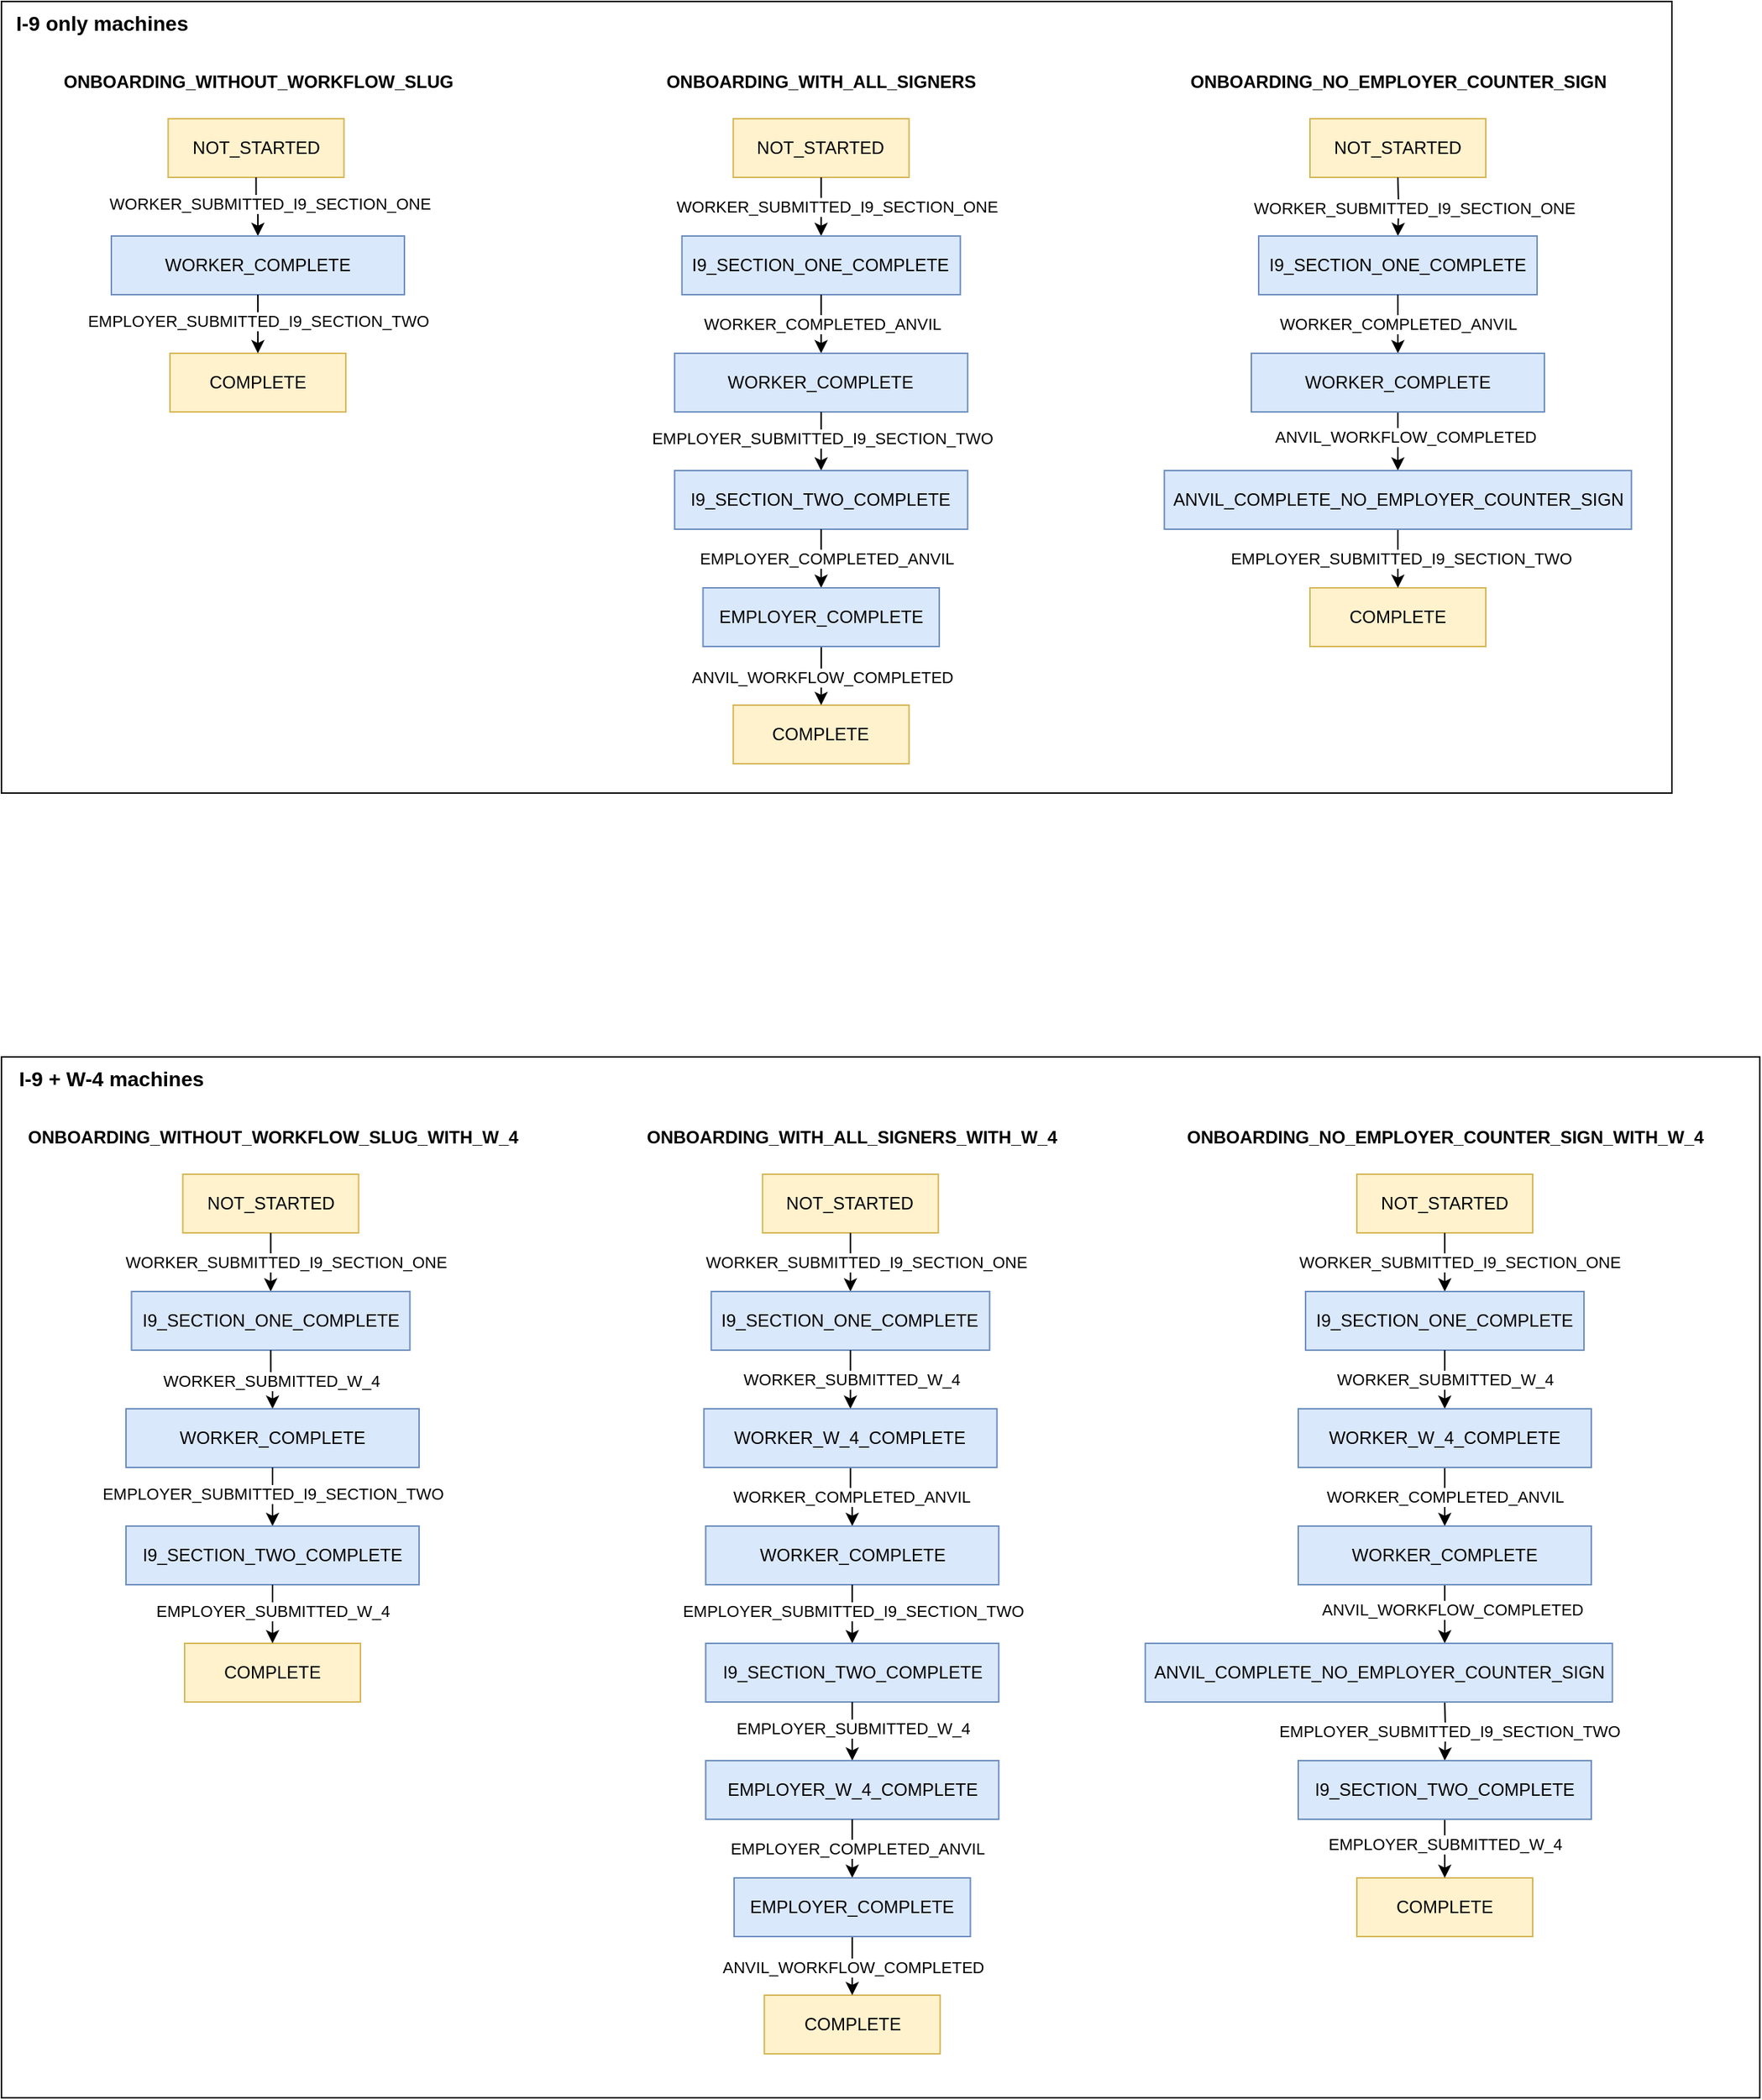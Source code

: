 <mxfile version="24.6.3" type="github">
  <diagram name="Page-1" id="iukkpxbPmAniCHK0yDrJ">
    <mxGraphModel dx="1499" dy="839" grid="1" gridSize="10" guides="1" tooltips="1" connect="1" arrows="1" fold="1" page="1" pageScale="1" pageWidth="850" pageHeight="1100" math="0" shadow="0">
      <root>
        <mxCell id="0" />
        <mxCell id="1" parent="0" />
        <mxCell id="TotN1_Kpjb51vsJ2ve7N-206" value="" style="whiteSpace=wrap;html=1;movable=0;resizable=0;rotatable=0;deletable=0;editable=0;locked=1;connectable=0;" vertex="1" parent="1">
          <mxGeometry y="720" width="1200" height="710" as="geometry" />
        </mxCell>
        <mxCell id="TotN1_Kpjb51vsJ2ve7N-205" value="" style="whiteSpace=wrap;html=1;movable=1;resizable=1;rotatable=1;deletable=1;editable=1;locked=0;connectable=1;" vertex="1" parent="1">
          <mxGeometry width="1140" height="540" as="geometry" />
        </mxCell>
        <mxCell id="TotN1_Kpjb51vsJ2ve7N-62" value="I-9 + W-4 machines" style="text;html=1;align=left;verticalAlign=middle;resizable=0;points=[];autosize=1;strokeColor=none;fillColor=none;fontStyle=1;fontSize=14;" vertex="1" parent="1">
          <mxGeometry x="10" y="720" width="140" height="30" as="geometry" />
        </mxCell>
        <mxCell id="TotN1_Kpjb51vsJ2ve7N-63" value="NOT_STARTED" style="whiteSpace=wrap;html=1;fillColor=#fff2cc;strokeColor=#d6b656;" vertex="1" parent="1">
          <mxGeometry x="123.75" y="800" width="120" height="40" as="geometry" />
        </mxCell>
        <mxCell id="TotN1_Kpjb51vsJ2ve7N-64" value="COMPLETE" style="whiteSpace=wrap;html=1;fillColor=#fff2cc;strokeColor=#d6b656;" vertex="1" parent="1">
          <mxGeometry x="125" y="1120" width="120" height="40" as="geometry" />
        </mxCell>
        <mxCell id="TotN1_Kpjb51vsJ2ve7N-65" style="edgeStyle=orthogonalEdgeStyle;rounded=0;orthogonalLoop=1;jettySize=auto;html=1;entryX=0.5;entryY=0;entryDx=0;entryDy=0;exitX=0.5;exitY=1;exitDx=0;exitDy=0;" edge="1" parent="1" source="TotN1_Kpjb51vsJ2ve7N-63" target="TotN1_Kpjb51vsJ2ve7N-67">
          <mxGeometry relative="1" as="geometry">
            <mxPoint x="183.75" y="900" as="sourcePoint" />
          </mxGeometry>
        </mxCell>
        <mxCell id="TotN1_Kpjb51vsJ2ve7N-66" value="WORKER_SUBMITTED_I9_SECTION_ONE" style="edgeLabel;html=1;align=center;verticalAlign=middle;resizable=0;points=[];" vertex="1" connectable="0" parent="TotN1_Kpjb51vsJ2ve7N-65">
          <mxGeometry y="2" relative="1" as="geometry">
            <mxPoint x="8" as="offset" />
          </mxGeometry>
        </mxCell>
        <mxCell id="TotN1_Kpjb51vsJ2ve7N-67" value="I9_SECTION_ONE_COMPLETE" style="whiteSpace=wrap;html=1;fillColor=#dae8fc;strokeColor=#6c8ebf;" vertex="1" parent="1">
          <mxGeometry x="88.75" y="880" width="190" height="40" as="geometry" />
        </mxCell>
        <mxCell id="TotN1_Kpjb51vsJ2ve7N-68" value="&lt;div&gt;ONBOARDING_WITHOUT_WORKFLOW_SLUG_WITH_W_4&lt;/div&gt;" style="text;html=1;align=center;verticalAlign=middle;resizable=0;points=[];autosize=1;strokeColor=none;fillColor=none;fontStyle=1;fontSize=12;" vertex="1" parent="1">
          <mxGeometry x="10" y="760" width="350" height="30" as="geometry" />
        </mxCell>
        <mxCell id="TotN1_Kpjb51vsJ2ve7N-69" style="edgeStyle=orthogonalEdgeStyle;rounded=0;orthogonalLoop=1;jettySize=auto;html=1;exitX=0.5;exitY=1;exitDx=0;exitDy=0;entryX=0.5;entryY=0;entryDx=0;entryDy=0;" edge="1" parent="1" source="TotN1_Kpjb51vsJ2ve7N-67" target="TotN1_Kpjb51vsJ2ve7N-74">
          <mxGeometry relative="1" as="geometry">
            <mxPoint x="183.75" y="1020" as="sourcePoint" />
            <mxPoint x="183.75" y="960" as="targetPoint" />
          </mxGeometry>
        </mxCell>
        <mxCell id="TotN1_Kpjb51vsJ2ve7N-70" value="WORKER_SUBMITTED_W_4" style="edgeLabel;html=1;align=center;verticalAlign=middle;resizable=0;points=[];" vertex="1" connectable="0" parent="TotN1_Kpjb51vsJ2ve7N-69">
          <mxGeometry x="-0.2" y="-2" relative="1" as="geometry">
            <mxPoint x="2" y="4" as="offset" />
          </mxGeometry>
        </mxCell>
        <mxCell id="TotN1_Kpjb51vsJ2ve7N-74" value="WORKER_COMPLETE" style="whiteSpace=wrap;html=1;fillColor=#dae8fc;strokeColor=#6c8ebf;" vertex="1" parent="1">
          <mxGeometry x="85" y="960" width="200" height="40" as="geometry" />
        </mxCell>
        <mxCell id="TotN1_Kpjb51vsJ2ve7N-75" style="edgeStyle=orthogonalEdgeStyle;rounded=0;orthogonalLoop=1;jettySize=auto;html=1;exitX=0.5;exitY=1;exitDx=0;exitDy=0;" edge="1" parent="1" source="TotN1_Kpjb51vsJ2ve7N-74" target="TotN1_Kpjb51vsJ2ve7N-77">
          <mxGeometry relative="1" as="geometry">
            <mxPoint x="183.75" y="1260" as="sourcePoint" />
          </mxGeometry>
        </mxCell>
        <mxCell id="TotN1_Kpjb51vsJ2ve7N-76" value="EMPLOYER_SUBMITTED_I9_SECTION_TWO" style="edgeLabel;html=1;align=center;verticalAlign=middle;resizable=0;points=[];" vertex="1" connectable="0" parent="TotN1_Kpjb51vsJ2ve7N-75">
          <mxGeometry x="-0.1" relative="1" as="geometry">
            <mxPoint as="offset" />
          </mxGeometry>
        </mxCell>
        <mxCell id="TotN1_Kpjb51vsJ2ve7N-77" value="I9_SECTION_TWO_COMPLETE" style="whiteSpace=wrap;html=1;fillColor=#dae8fc;strokeColor=#6c8ebf;" vertex="1" parent="1">
          <mxGeometry x="85" y="1040" width="200" height="40" as="geometry" />
        </mxCell>
        <mxCell id="TotN1_Kpjb51vsJ2ve7N-78" style="edgeStyle=orthogonalEdgeStyle;rounded=0;orthogonalLoop=1;jettySize=auto;html=1;exitX=0.5;exitY=1;exitDx=0;exitDy=0;entryX=0.5;entryY=0;entryDx=0;entryDy=0;" edge="1" parent="1" source="TotN1_Kpjb51vsJ2ve7N-77" target="TotN1_Kpjb51vsJ2ve7N-64">
          <mxGeometry relative="1" as="geometry">
            <mxPoint x="183.85" y="1380" as="sourcePoint" />
            <mxPoint x="185.0" y="1200" as="targetPoint" />
          </mxGeometry>
        </mxCell>
        <mxCell id="TotN1_Kpjb51vsJ2ve7N-79" value="EMPLOYER_SUBMITTED_W_4" style="edgeLabel;html=1;align=center;verticalAlign=middle;resizable=0;points=[];" vertex="1" connectable="0" parent="TotN1_Kpjb51vsJ2ve7N-78">
          <mxGeometry x="-0.1" relative="1" as="geometry">
            <mxPoint as="offset" />
          </mxGeometry>
        </mxCell>
        <mxCell id="TotN1_Kpjb51vsJ2ve7N-89" value="NOT_STARTED" style="whiteSpace=wrap;html=1;fillColor=#fff2cc;strokeColor=#d6b656;" vertex="1" parent="1">
          <mxGeometry x="519.38" y="800" width="120" height="40" as="geometry" />
        </mxCell>
        <mxCell id="TotN1_Kpjb51vsJ2ve7N-90" value="COMPLETE" style="whiteSpace=wrap;html=1;fillColor=#fff2cc;strokeColor=#d6b656;" vertex="1" parent="1">
          <mxGeometry x="520.63" y="1360" width="120" height="40" as="geometry" />
        </mxCell>
        <mxCell id="TotN1_Kpjb51vsJ2ve7N-91" style="edgeStyle=orthogonalEdgeStyle;rounded=0;orthogonalLoop=1;jettySize=auto;html=1;entryX=0.5;entryY=0;entryDx=0;entryDy=0;exitX=0.5;exitY=1;exitDx=0;exitDy=0;" edge="1" source="TotN1_Kpjb51vsJ2ve7N-89" target="TotN1_Kpjb51vsJ2ve7N-93" parent="1">
          <mxGeometry relative="1" as="geometry">
            <mxPoint x="579.38" y="900" as="sourcePoint" />
          </mxGeometry>
        </mxCell>
        <mxCell id="TotN1_Kpjb51vsJ2ve7N-92" value="WORKER_SUBMITTED_I9_SECTION_ONE" style="edgeLabel;html=1;align=center;verticalAlign=middle;resizable=0;points=[];" vertex="1" connectable="0" parent="TotN1_Kpjb51vsJ2ve7N-91">
          <mxGeometry y="2" relative="1" as="geometry">
            <mxPoint x="8" as="offset" />
          </mxGeometry>
        </mxCell>
        <mxCell id="TotN1_Kpjb51vsJ2ve7N-93" value="I9_SECTION_ONE_COMPLETE" style="whiteSpace=wrap;html=1;fillColor=#dae8fc;strokeColor=#6c8ebf;" vertex="1" parent="1">
          <mxGeometry x="484.38" y="880" width="190" height="40" as="geometry" />
        </mxCell>
        <mxCell id="TotN1_Kpjb51vsJ2ve7N-94" value="ONBOARDING_WITH_ALL_SIGNERS_WITH_W_4" style="text;html=1;align=center;verticalAlign=middle;resizable=0;points=[];autosize=1;strokeColor=none;fillColor=none;fontStyle=1;fontSize=12;" vertex="1" parent="1">
          <mxGeometry x="430" y="760" width="300" height="30" as="geometry" />
        </mxCell>
        <mxCell id="TotN1_Kpjb51vsJ2ve7N-95" style="edgeStyle=orthogonalEdgeStyle;rounded=0;orthogonalLoop=1;jettySize=auto;html=1;exitX=0.5;exitY=1;exitDx=0;exitDy=0;" edge="1" source="TotN1_Kpjb51vsJ2ve7N-93" target="TotN1_Kpjb51vsJ2ve7N-99" parent="1">
          <mxGeometry relative="1" as="geometry">
            <mxPoint x="579.38" y="1020" as="sourcePoint" />
          </mxGeometry>
        </mxCell>
        <mxCell id="TotN1_Kpjb51vsJ2ve7N-96" value="WORKER_SUBMITTED_W_4" style="edgeLabel;html=1;align=center;verticalAlign=middle;resizable=0;points=[];" vertex="1" connectable="0" parent="TotN1_Kpjb51vsJ2ve7N-95">
          <mxGeometry x="-0.2" y="-2" relative="1" as="geometry">
            <mxPoint x="2" y="4" as="offset" />
          </mxGeometry>
        </mxCell>
        <mxCell id="TotN1_Kpjb51vsJ2ve7N-97" style="edgeStyle=orthogonalEdgeStyle;rounded=0;orthogonalLoop=1;jettySize=auto;html=1;entryX=0.5;entryY=0;entryDx=0;entryDy=0;" edge="1" source="TotN1_Kpjb51vsJ2ve7N-99" target="TotN1_Kpjb51vsJ2ve7N-100" parent="1">
          <mxGeometry relative="1" as="geometry">
            <mxPoint x="579.38" y="1100" as="targetPoint" />
          </mxGeometry>
        </mxCell>
        <mxCell id="TotN1_Kpjb51vsJ2ve7N-98" value="WORKER_COMPLETED_ANVIL" style="edgeLabel;html=1;align=center;verticalAlign=middle;resizable=0;points=[];" vertex="1" connectable="0" parent="TotN1_Kpjb51vsJ2ve7N-97">
          <mxGeometry x="-0.013" relative="1" as="geometry">
            <mxPoint as="offset" />
          </mxGeometry>
        </mxCell>
        <mxCell id="TotN1_Kpjb51vsJ2ve7N-99" value="WORKER_W_4_COMPLETE" style="whiteSpace=wrap;html=1;fillColor=#dae8fc;strokeColor=#6c8ebf;" vertex="1" parent="1">
          <mxGeometry x="479.38" y="960" width="200" height="40" as="geometry" />
        </mxCell>
        <mxCell id="TotN1_Kpjb51vsJ2ve7N-100" value="WORKER_COMPLETE" style="whiteSpace=wrap;html=1;fillColor=#dae8fc;strokeColor=#6c8ebf;" vertex="1" parent="1">
          <mxGeometry x="480.63" y="1040" width="200" height="40" as="geometry" />
        </mxCell>
        <mxCell id="TotN1_Kpjb51vsJ2ve7N-101" style="edgeStyle=orthogonalEdgeStyle;rounded=0;orthogonalLoop=1;jettySize=auto;html=1;exitX=0.5;exitY=1;exitDx=0;exitDy=0;" edge="1" source="TotN1_Kpjb51vsJ2ve7N-100" target="TotN1_Kpjb51vsJ2ve7N-103" parent="1">
          <mxGeometry relative="1" as="geometry">
            <mxPoint x="579.38" y="1260" as="sourcePoint" />
          </mxGeometry>
        </mxCell>
        <mxCell id="TotN1_Kpjb51vsJ2ve7N-102" value="EMPLOYER_SUBMITTED_I9_SECTION_TWO" style="edgeLabel;html=1;align=center;verticalAlign=middle;resizable=0;points=[];" vertex="1" connectable="0" parent="TotN1_Kpjb51vsJ2ve7N-101">
          <mxGeometry x="-0.1" relative="1" as="geometry">
            <mxPoint as="offset" />
          </mxGeometry>
        </mxCell>
        <mxCell id="TotN1_Kpjb51vsJ2ve7N-103" value="I9_SECTION_TWO_COMPLETE" style="whiteSpace=wrap;html=1;fillColor=#dae8fc;strokeColor=#6c8ebf;" vertex="1" parent="1">
          <mxGeometry x="480.63" y="1120" width="200" height="40" as="geometry" />
        </mxCell>
        <mxCell id="TotN1_Kpjb51vsJ2ve7N-104" style="edgeStyle=orthogonalEdgeStyle;rounded=0;orthogonalLoop=1;jettySize=auto;html=1;exitX=0.5;exitY=1;exitDx=0;exitDy=0;" edge="1" source="TotN1_Kpjb51vsJ2ve7N-103" target="TotN1_Kpjb51vsJ2ve7N-106" parent="1">
          <mxGeometry relative="1" as="geometry">
            <mxPoint x="579.48" y="1380" as="sourcePoint" />
          </mxGeometry>
        </mxCell>
        <mxCell id="TotN1_Kpjb51vsJ2ve7N-105" value="EMPLOYER_SUBMITTED_W_4" style="edgeLabel;html=1;align=center;verticalAlign=middle;resizable=0;points=[];" vertex="1" connectable="0" parent="TotN1_Kpjb51vsJ2ve7N-104">
          <mxGeometry x="-0.1" relative="1" as="geometry">
            <mxPoint as="offset" />
          </mxGeometry>
        </mxCell>
        <mxCell id="TotN1_Kpjb51vsJ2ve7N-106" value="EMPLOYER_W_4_COMPLETE" style="whiteSpace=wrap;html=1;fillColor=#dae8fc;strokeColor=#6c8ebf;" vertex="1" parent="1">
          <mxGeometry x="480.63" y="1200" width="200" height="40" as="geometry" />
        </mxCell>
        <mxCell id="TotN1_Kpjb51vsJ2ve7N-107" style="edgeStyle=orthogonalEdgeStyle;rounded=0;orthogonalLoop=1;jettySize=auto;html=1;entryX=0.5;entryY=0;entryDx=0;entryDy=0;exitX=0.5;exitY=1;exitDx=0;exitDy=0;" edge="1" source="TotN1_Kpjb51vsJ2ve7N-106" target="TotN1_Kpjb51vsJ2ve7N-111" parent="1">
          <mxGeometry relative="1" as="geometry">
            <mxPoint x="579.48" y="1500" as="sourcePoint" />
          </mxGeometry>
        </mxCell>
        <mxCell id="TotN1_Kpjb51vsJ2ve7N-108" value="EMPLOYER_COMPLETED_ANVIL" style="edgeLabel;html=1;align=center;verticalAlign=middle;resizable=0;points=[];" vertex="1" connectable="0" parent="TotN1_Kpjb51vsJ2ve7N-107">
          <mxGeometry x="-0.012" y="3" relative="1" as="geometry">
            <mxPoint as="offset" />
          </mxGeometry>
        </mxCell>
        <mxCell id="TotN1_Kpjb51vsJ2ve7N-109" style="edgeStyle=orthogonalEdgeStyle;rounded=0;orthogonalLoop=1;jettySize=auto;html=1;" edge="1" source="TotN1_Kpjb51vsJ2ve7N-111" target="TotN1_Kpjb51vsJ2ve7N-90" parent="1">
          <mxGeometry relative="1" as="geometry">
            <mxPoint x="579.39" y="1370" as="targetPoint" />
          </mxGeometry>
        </mxCell>
        <mxCell id="TotN1_Kpjb51vsJ2ve7N-110" value="ANVIL_WORKFLOW_COMPLETED" style="edgeLabel;html=1;align=center;verticalAlign=middle;resizable=0;points=[];" vertex="1" connectable="0" parent="TotN1_Kpjb51vsJ2ve7N-109">
          <mxGeometry x="-0.15" relative="1" as="geometry">
            <mxPoint y="4" as="offset" />
          </mxGeometry>
        </mxCell>
        <mxCell id="TotN1_Kpjb51vsJ2ve7N-111" value="EMPLOYER_COMPLETE" style="whiteSpace=wrap;html=1;fillColor=#dae8fc;strokeColor=#6c8ebf;" vertex="1" parent="1">
          <mxGeometry x="500" y="1280" width="161.25" height="40" as="geometry" />
        </mxCell>
        <mxCell id="TotN1_Kpjb51vsJ2ve7N-113" value="NOT_STARTED" style="whiteSpace=wrap;html=1;fillColor=#fff2cc;strokeColor=#d6b656;" vertex="1" parent="1">
          <mxGeometry x="925" y="800" width="120" height="40" as="geometry" />
        </mxCell>
        <mxCell id="TotN1_Kpjb51vsJ2ve7N-114" value="COMPLETE" style="whiteSpace=wrap;html=1;fillColor=#fff2cc;strokeColor=#d6b656;" vertex="1" parent="1">
          <mxGeometry x="925" y="1280" width="120" height="40" as="geometry" />
        </mxCell>
        <mxCell id="TotN1_Kpjb51vsJ2ve7N-115" style="edgeStyle=orthogonalEdgeStyle;rounded=0;orthogonalLoop=1;jettySize=auto;html=1;entryX=0.5;entryY=0;entryDx=0;entryDy=0;exitX=0.5;exitY=1;exitDx=0;exitDy=0;" edge="1" parent="1" source="TotN1_Kpjb51vsJ2ve7N-113" target="TotN1_Kpjb51vsJ2ve7N-117">
          <mxGeometry relative="1" as="geometry">
            <mxPoint x="985" y="900" as="sourcePoint" />
          </mxGeometry>
        </mxCell>
        <mxCell id="TotN1_Kpjb51vsJ2ve7N-116" value="WORKER_SUBMITTED_I9_SECTION_ONE" style="edgeLabel;html=1;align=center;verticalAlign=middle;resizable=0;points=[];" vertex="1" connectable="0" parent="TotN1_Kpjb51vsJ2ve7N-115">
          <mxGeometry y="2" relative="1" as="geometry">
            <mxPoint x="8" as="offset" />
          </mxGeometry>
        </mxCell>
        <mxCell id="TotN1_Kpjb51vsJ2ve7N-117" value="I9_SECTION_ONE_COMPLETE" style="whiteSpace=wrap;html=1;fillColor=#dae8fc;strokeColor=#6c8ebf;" vertex="1" parent="1">
          <mxGeometry x="890" y="880" width="190" height="40" as="geometry" />
        </mxCell>
        <mxCell id="TotN1_Kpjb51vsJ2ve7N-118" value="ONBOARDING_NO_EMPLOYER_COUNTER_SIGN_WITH_W_4" style="text;html=1;align=center;verticalAlign=middle;resizable=0;points=[];autosize=1;strokeColor=none;fillColor=none;fontStyle=1;fontSize=12;" vertex="1" parent="1">
          <mxGeometry x="800" y="760" width="370" height="30" as="geometry" />
        </mxCell>
        <mxCell id="TotN1_Kpjb51vsJ2ve7N-119" style="edgeStyle=orthogonalEdgeStyle;rounded=0;orthogonalLoop=1;jettySize=auto;html=1;exitX=0.5;exitY=1;exitDx=0;exitDy=0;" edge="1" parent="1" source="TotN1_Kpjb51vsJ2ve7N-117" target="TotN1_Kpjb51vsJ2ve7N-123">
          <mxGeometry relative="1" as="geometry">
            <mxPoint x="985" y="1020" as="sourcePoint" />
          </mxGeometry>
        </mxCell>
        <mxCell id="TotN1_Kpjb51vsJ2ve7N-120" value="WORKER_SUBMITTED_W_4" style="edgeLabel;html=1;align=center;verticalAlign=middle;resizable=0;points=[];" vertex="1" connectable="0" parent="TotN1_Kpjb51vsJ2ve7N-119">
          <mxGeometry x="-0.2" y="-2" relative="1" as="geometry">
            <mxPoint x="2" y="4" as="offset" />
          </mxGeometry>
        </mxCell>
        <mxCell id="TotN1_Kpjb51vsJ2ve7N-121" style="edgeStyle=orthogonalEdgeStyle;rounded=0;orthogonalLoop=1;jettySize=auto;html=1;entryX=0.5;entryY=0;entryDx=0;entryDy=0;" edge="1" parent="1" source="TotN1_Kpjb51vsJ2ve7N-123" target="TotN1_Kpjb51vsJ2ve7N-136">
          <mxGeometry relative="1" as="geometry">
            <mxPoint x="986.25" y="1040" as="targetPoint" />
          </mxGeometry>
        </mxCell>
        <mxCell id="TotN1_Kpjb51vsJ2ve7N-122" value="WORKER_COMPLETED_ANVIL" style="edgeLabel;html=1;align=center;verticalAlign=middle;resizable=0;points=[];" vertex="1" connectable="0" parent="TotN1_Kpjb51vsJ2ve7N-121">
          <mxGeometry x="-0.013" relative="1" as="geometry">
            <mxPoint as="offset" />
          </mxGeometry>
        </mxCell>
        <mxCell id="TotN1_Kpjb51vsJ2ve7N-123" value="WORKER_W_4_COMPLETE" style="whiteSpace=wrap;html=1;fillColor=#dae8fc;strokeColor=#6c8ebf;" vertex="1" parent="1">
          <mxGeometry x="885" y="960" width="200" height="40" as="geometry" />
        </mxCell>
        <mxCell id="TotN1_Kpjb51vsJ2ve7N-139" style="edgeStyle=orthogonalEdgeStyle;rounded=0;orthogonalLoop=1;jettySize=auto;html=1;entryX=0.5;entryY=0;entryDx=0;entryDy=0;" edge="1" parent="1" source="TotN1_Kpjb51vsJ2ve7N-136">
          <mxGeometry relative="1" as="geometry">
            <mxPoint x="984.995" y="1120" as="targetPoint" />
          </mxGeometry>
        </mxCell>
        <mxCell id="TotN1_Kpjb51vsJ2ve7N-140" value="ANVIL_WORKFLOW_COMPLETED" style="edgeLabel;html=1;align=center;verticalAlign=middle;resizable=0;points=[];" vertex="1" connectable="0" parent="TotN1_Kpjb51vsJ2ve7N-139">
          <mxGeometry x="-0.185" y="5" relative="1" as="geometry">
            <mxPoint as="offset" />
          </mxGeometry>
        </mxCell>
        <mxCell id="TotN1_Kpjb51vsJ2ve7N-136" value="WORKER_COMPLETE" style="whiteSpace=wrap;html=1;fillColor=#dae8fc;strokeColor=#6c8ebf;" vertex="1" parent="1">
          <mxGeometry x="885" y="1040" width="200" height="40" as="geometry" />
        </mxCell>
        <mxCell id="TotN1_Kpjb51vsJ2ve7N-142" style="edgeStyle=orthogonalEdgeStyle;rounded=0;orthogonalLoop=1;jettySize=auto;html=1;entryX=0.5;entryY=0;entryDx=0;entryDy=0;" edge="1" parent="1" target="TotN1_Kpjb51vsJ2ve7N-141">
          <mxGeometry relative="1" as="geometry">
            <mxPoint x="984.99" y="1160" as="sourcePoint" />
          </mxGeometry>
        </mxCell>
        <mxCell id="TotN1_Kpjb51vsJ2ve7N-143" value="EMPLOYER_SUBMITTED_I9_SECTION_TWO" style="edgeLabel;html=1;align=center;verticalAlign=middle;resizable=0;points=[];" vertex="1" connectable="0" parent="TotN1_Kpjb51vsJ2ve7N-142">
          <mxGeometry x="-0.009" y="2" relative="1" as="geometry">
            <mxPoint as="offset" />
          </mxGeometry>
        </mxCell>
        <mxCell id="TotN1_Kpjb51vsJ2ve7N-138" value="ANVIL_COMPLETE_NO_EMPLOYER_COUNTER_SIGN" style="whiteSpace=wrap;html=1;fillColor=#dae8fc;strokeColor=#6c8ebf;" vertex="1" parent="1">
          <mxGeometry x="780.62" y="1120" width="318.75" height="40" as="geometry" />
        </mxCell>
        <mxCell id="TotN1_Kpjb51vsJ2ve7N-145" style="edgeStyle=orthogonalEdgeStyle;rounded=0;orthogonalLoop=1;jettySize=auto;html=1;entryX=0.5;entryY=0;entryDx=0;entryDy=0;" edge="1" parent="1" source="TotN1_Kpjb51vsJ2ve7N-141" target="TotN1_Kpjb51vsJ2ve7N-114">
          <mxGeometry relative="1" as="geometry" />
        </mxCell>
        <mxCell id="TotN1_Kpjb51vsJ2ve7N-146" value="EMPLOYER_SUBMITTED_W_4" style="edgeLabel;html=1;align=center;verticalAlign=middle;resizable=0;points=[];" vertex="1" connectable="0" parent="TotN1_Kpjb51vsJ2ve7N-145">
          <mxGeometry x="-0.185" relative="1" as="geometry">
            <mxPoint as="offset" />
          </mxGeometry>
        </mxCell>
        <mxCell id="TotN1_Kpjb51vsJ2ve7N-141" value="I9_SECTION_TWO_COMPLETE" style="whiteSpace=wrap;html=1;fillColor=#dae8fc;strokeColor=#6c8ebf;" vertex="1" parent="1">
          <mxGeometry x="884.99" y="1200" width="200" height="40" as="geometry" />
        </mxCell>
        <mxCell id="TotN1_Kpjb51vsJ2ve7N-147" value="NOT_STARTED" style="whiteSpace=wrap;html=1;fillColor=#fff2cc;strokeColor=#d6b656;" vertex="1" parent="1">
          <mxGeometry x="113.75" y="80" width="120" height="40" as="geometry" />
        </mxCell>
        <mxCell id="TotN1_Kpjb51vsJ2ve7N-148" value="COMPLETE" style="whiteSpace=wrap;html=1;fillColor=#fff2cc;strokeColor=#d6b656;" vertex="1" parent="1">
          <mxGeometry x="115" y="240" width="120" height="40" as="geometry" />
        </mxCell>
        <mxCell id="TotN1_Kpjb51vsJ2ve7N-149" style="edgeStyle=orthogonalEdgeStyle;rounded=0;orthogonalLoop=1;jettySize=auto;html=1;entryX=0.5;entryY=0;entryDx=0;entryDy=0;exitX=0.5;exitY=1;exitDx=0;exitDy=0;" edge="1" parent="1" source="TotN1_Kpjb51vsJ2ve7N-147" target="TotN1_Kpjb51vsJ2ve7N-155">
          <mxGeometry relative="1" as="geometry">
            <mxPoint x="173.75" y="180" as="sourcePoint" />
            <mxPoint x="173.75" y="160" as="targetPoint" />
          </mxGeometry>
        </mxCell>
        <mxCell id="TotN1_Kpjb51vsJ2ve7N-150" value="WORKER_SUBMITTED_I9_SECTION_ONE" style="edgeLabel;html=1;align=center;verticalAlign=middle;resizable=0;points=[];" vertex="1" connectable="0" parent="TotN1_Kpjb51vsJ2ve7N-149">
          <mxGeometry y="2" relative="1" as="geometry">
            <mxPoint x="8" as="offset" />
          </mxGeometry>
        </mxCell>
        <mxCell id="TotN1_Kpjb51vsJ2ve7N-152" value="ONBOARDING_WITHOUT_WORKFLOW_SLUG" style="text;html=1;align=center;verticalAlign=middle;resizable=0;points=[];autosize=1;strokeColor=none;fillColor=none;fontStyle=1;fontSize=12;" vertex="1" parent="1">
          <mxGeometry x="30" y="40" width="290" height="30" as="geometry" />
        </mxCell>
        <mxCell id="TotN1_Kpjb51vsJ2ve7N-155" value="WORKER_COMPLETE" style="whiteSpace=wrap;html=1;fillColor=#dae8fc;strokeColor=#6c8ebf;" vertex="1" parent="1">
          <mxGeometry x="75" y="160" width="200" height="40" as="geometry" />
        </mxCell>
        <mxCell id="TotN1_Kpjb51vsJ2ve7N-156" style="edgeStyle=orthogonalEdgeStyle;rounded=0;orthogonalLoop=1;jettySize=auto;html=1;exitX=0.5;exitY=1;exitDx=0;exitDy=0;entryX=0.5;entryY=0;entryDx=0;entryDy=0;" edge="1" parent="1" source="TotN1_Kpjb51vsJ2ve7N-155" target="TotN1_Kpjb51vsJ2ve7N-148">
          <mxGeometry relative="1" as="geometry">
            <mxPoint x="173.75" y="540" as="sourcePoint" />
            <mxPoint x="175" y="320" as="targetPoint" />
          </mxGeometry>
        </mxCell>
        <mxCell id="TotN1_Kpjb51vsJ2ve7N-157" value="EMPLOYER_SUBMITTED_I9_SECTION_TWO" style="edgeLabel;html=1;align=center;verticalAlign=middle;resizable=0;points=[];" vertex="1" connectable="0" parent="TotN1_Kpjb51vsJ2ve7N-156">
          <mxGeometry x="-0.1" relative="1" as="geometry">
            <mxPoint as="offset" />
          </mxGeometry>
        </mxCell>
        <mxCell id="TotN1_Kpjb51vsJ2ve7N-161" value="NOT_STARTED" style="whiteSpace=wrap;html=1;fillColor=#fff2cc;strokeColor=#d6b656;" vertex="1" parent="1">
          <mxGeometry x="499.38" y="80" width="120" height="40" as="geometry" />
        </mxCell>
        <mxCell id="TotN1_Kpjb51vsJ2ve7N-162" value="COMPLETE" style="whiteSpace=wrap;html=1;fillColor=#fff2cc;strokeColor=#d6b656;" vertex="1" parent="1">
          <mxGeometry x="499.38" y="480" width="120" height="40" as="geometry" />
        </mxCell>
        <mxCell id="TotN1_Kpjb51vsJ2ve7N-163" style="edgeStyle=orthogonalEdgeStyle;rounded=0;orthogonalLoop=1;jettySize=auto;html=1;entryX=0.5;entryY=0;entryDx=0;entryDy=0;exitX=0.5;exitY=1;exitDx=0;exitDy=0;" edge="1" parent="1" source="TotN1_Kpjb51vsJ2ve7N-161" target="TotN1_Kpjb51vsJ2ve7N-165">
          <mxGeometry relative="1" as="geometry">
            <mxPoint x="559.38" y="180" as="sourcePoint" />
          </mxGeometry>
        </mxCell>
        <mxCell id="TotN1_Kpjb51vsJ2ve7N-164" value="WORKER_SUBMITTED_I9_SECTION_ONE" style="edgeLabel;html=1;align=center;verticalAlign=middle;resizable=0;points=[];" vertex="1" connectable="0" parent="TotN1_Kpjb51vsJ2ve7N-163">
          <mxGeometry y="2" relative="1" as="geometry">
            <mxPoint x="8" as="offset" />
          </mxGeometry>
        </mxCell>
        <mxCell id="TotN1_Kpjb51vsJ2ve7N-165" value="I9_SECTION_ONE_COMPLETE" style="whiteSpace=wrap;html=1;fillColor=#dae8fc;strokeColor=#6c8ebf;" vertex="1" parent="1">
          <mxGeometry x="464.38" y="160" width="190" height="40" as="geometry" />
        </mxCell>
        <mxCell id="TotN1_Kpjb51vsJ2ve7N-166" value="ONBOARDING_WITH_ALL_SIGNERS" style="text;html=1;align=center;verticalAlign=middle;resizable=0;points=[];autosize=1;strokeColor=none;fillColor=none;fontStyle=1;fontSize=12;" vertex="1" parent="1">
          <mxGeometry x="444.38" y="40" width="230" height="30" as="geometry" />
        </mxCell>
        <mxCell id="TotN1_Kpjb51vsJ2ve7N-169" style="edgeStyle=orthogonalEdgeStyle;rounded=0;orthogonalLoop=1;jettySize=auto;html=1;entryX=0.5;entryY=0;entryDx=0;entryDy=0;exitX=0.5;exitY=1;exitDx=0;exitDy=0;" edge="1" parent="1" source="TotN1_Kpjb51vsJ2ve7N-165" target="TotN1_Kpjb51vsJ2ve7N-172">
          <mxGeometry relative="1" as="geometry">
            <mxPoint x="559.38" y="380" as="targetPoint" />
            <mxPoint x="559.439" y="280" as="sourcePoint" />
          </mxGeometry>
        </mxCell>
        <mxCell id="TotN1_Kpjb51vsJ2ve7N-170" value="WORKER_COMPLETED_ANVIL" style="edgeLabel;html=1;align=center;verticalAlign=middle;resizable=0;points=[];" vertex="1" connectable="0" parent="TotN1_Kpjb51vsJ2ve7N-169">
          <mxGeometry x="-0.013" relative="1" as="geometry">
            <mxPoint as="offset" />
          </mxGeometry>
        </mxCell>
        <mxCell id="TotN1_Kpjb51vsJ2ve7N-172" value="WORKER_COMPLETE" style="whiteSpace=wrap;html=1;fillColor=#dae8fc;strokeColor=#6c8ebf;" vertex="1" parent="1">
          <mxGeometry x="459.38" y="240" width="200" height="40" as="geometry" />
        </mxCell>
        <mxCell id="TotN1_Kpjb51vsJ2ve7N-173" style="edgeStyle=orthogonalEdgeStyle;rounded=0;orthogonalLoop=1;jettySize=auto;html=1;exitX=0.5;exitY=1;exitDx=0;exitDy=0;" edge="1" parent="1" source="TotN1_Kpjb51vsJ2ve7N-172" target="TotN1_Kpjb51vsJ2ve7N-175">
          <mxGeometry relative="1" as="geometry">
            <mxPoint x="559.38" y="540" as="sourcePoint" />
          </mxGeometry>
        </mxCell>
        <mxCell id="TotN1_Kpjb51vsJ2ve7N-174" value="EMPLOYER_SUBMITTED_I9_SECTION_TWO" style="edgeLabel;html=1;align=center;verticalAlign=middle;resizable=0;points=[];" vertex="1" connectable="0" parent="TotN1_Kpjb51vsJ2ve7N-173">
          <mxGeometry x="-0.1" relative="1" as="geometry">
            <mxPoint as="offset" />
          </mxGeometry>
        </mxCell>
        <mxCell id="TotN1_Kpjb51vsJ2ve7N-175" value="I9_SECTION_TWO_COMPLETE" style="whiteSpace=wrap;html=1;fillColor=#dae8fc;strokeColor=#6c8ebf;" vertex="1" parent="1">
          <mxGeometry x="459.38" y="320" width="200" height="40" as="geometry" />
        </mxCell>
        <mxCell id="TotN1_Kpjb51vsJ2ve7N-179" style="edgeStyle=orthogonalEdgeStyle;rounded=0;orthogonalLoop=1;jettySize=auto;html=1;entryX=0.5;entryY=0;entryDx=0;entryDy=0;exitX=0.5;exitY=1;exitDx=0;exitDy=0;" edge="1" parent="1" source="TotN1_Kpjb51vsJ2ve7N-175" target="TotN1_Kpjb51vsJ2ve7N-183">
          <mxGeometry relative="1" as="geometry">
            <mxPoint x="560.63" y="520.0" as="sourcePoint" />
          </mxGeometry>
        </mxCell>
        <mxCell id="TotN1_Kpjb51vsJ2ve7N-180" value="EMPLOYER_COMPLETED_ANVIL" style="edgeLabel;html=1;align=center;verticalAlign=middle;resizable=0;points=[];" vertex="1" connectable="0" parent="TotN1_Kpjb51vsJ2ve7N-179">
          <mxGeometry x="-0.012" y="3" relative="1" as="geometry">
            <mxPoint as="offset" />
          </mxGeometry>
        </mxCell>
        <mxCell id="TotN1_Kpjb51vsJ2ve7N-181" style="edgeStyle=orthogonalEdgeStyle;rounded=0;orthogonalLoop=1;jettySize=auto;html=1;" edge="1" parent="1" source="TotN1_Kpjb51vsJ2ve7N-183" target="TotN1_Kpjb51vsJ2ve7N-162">
          <mxGeometry relative="1" as="geometry">
            <mxPoint x="559.39" y="650" as="targetPoint" />
          </mxGeometry>
        </mxCell>
        <mxCell id="TotN1_Kpjb51vsJ2ve7N-182" value="ANVIL_WORKFLOW_COMPLETED" style="edgeLabel;html=1;align=center;verticalAlign=middle;resizable=0;points=[];" vertex="1" connectable="0" parent="TotN1_Kpjb51vsJ2ve7N-181">
          <mxGeometry x="-0.15" relative="1" as="geometry">
            <mxPoint y="4" as="offset" />
          </mxGeometry>
        </mxCell>
        <mxCell id="TotN1_Kpjb51vsJ2ve7N-183" value="EMPLOYER_COMPLETE" style="whiteSpace=wrap;html=1;fillColor=#dae8fc;strokeColor=#6c8ebf;" vertex="1" parent="1">
          <mxGeometry x="478.76" y="400" width="161.25" height="40" as="geometry" />
        </mxCell>
        <mxCell id="TotN1_Kpjb51vsJ2ve7N-184" value="NOT_STARTED" style="whiteSpace=wrap;html=1;fillColor=#fff2cc;strokeColor=#d6b656;" vertex="1" parent="1">
          <mxGeometry x="893.01" y="80" width="120" height="40" as="geometry" />
        </mxCell>
        <mxCell id="TotN1_Kpjb51vsJ2ve7N-185" value="COMPLETE" style="whiteSpace=wrap;html=1;fillColor=#fff2cc;strokeColor=#d6b656;" vertex="1" parent="1">
          <mxGeometry x="893.01" y="400" width="120" height="40" as="geometry" />
        </mxCell>
        <mxCell id="TotN1_Kpjb51vsJ2ve7N-186" style="edgeStyle=orthogonalEdgeStyle;rounded=0;orthogonalLoop=1;jettySize=auto;html=1;entryX=0.5;entryY=0;entryDx=0;entryDy=0;exitX=0.5;exitY=1;exitDx=0;exitDy=0;" edge="1" parent="1" target="TotN1_Kpjb51vsJ2ve7N-188">
          <mxGeometry relative="1" as="geometry">
            <mxPoint x="953.01" y="120" as="sourcePoint" />
          </mxGeometry>
        </mxCell>
        <mxCell id="TotN1_Kpjb51vsJ2ve7N-187" value="WORKER_SUBMITTED_I9_SECTION_ONE" style="edgeLabel;html=1;align=center;verticalAlign=middle;resizable=0;points=[];" vertex="1" connectable="0" parent="TotN1_Kpjb51vsJ2ve7N-186">
          <mxGeometry y="2" relative="1" as="geometry">
            <mxPoint x="8" as="offset" />
          </mxGeometry>
        </mxCell>
        <mxCell id="TotN1_Kpjb51vsJ2ve7N-188" value="I9_SECTION_ONE_COMPLETE" style="whiteSpace=wrap;html=1;fillColor=#dae8fc;strokeColor=#6c8ebf;" vertex="1" parent="1">
          <mxGeometry x="858.01" y="160" width="190" height="40" as="geometry" />
        </mxCell>
        <mxCell id="TotN1_Kpjb51vsJ2ve7N-189" value="ONBOARDING_NO_EMPLOYER_COUNTER_SIGN" style="text;html=1;align=center;verticalAlign=middle;resizable=0;points=[];autosize=1;strokeColor=none;fillColor=none;fontStyle=1;fontSize=12;" vertex="1" parent="1">
          <mxGeometry x="798" y="40" width="310" height="30" as="geometry" />
        </mxCell>
        <mxCell id="TotN1_Kpjb51vsJ2ve7N-192" style="edgeStyle=orthogonalEdgeStyle;rounded=0;orthogonalLoop=1;jettySize=auto;html=1;entryX=0.5;entryY=0;entryDx=0;entryDy=0;exitX=0.5;exitY=1;exitDx=0;exitDy=0;" edge="1" parent="1" source="TotN1_Kpjb51vsJ2ve7N-188" target="TotN1_Kpjb51vsJ2ve7N-197">
          <mxGeometry relative="1" as="geometry">
            <mxPoint x="954.26" y="320" as="targetPoint" />
            <mxPoint x="953.01" y="280" as="sourcePoint" />
          </mxGeometry>
        </mxCell>
        <mxCell id="TotN1_Kpjb51vsJ2ve7N-193" value="WORKER_COMPLETED_ANVIL" style="edgeLabel;html=1;align=center;verticalAlign=middle;resizable=0;points=[];" vertex="1" connectable="0" parent="TotN1_Kpjb51vsJ2ve7N-192">
          <mxGeometry x="-0.013" relative="1" as="geometry">
            <mxPoint as="offset" />
          </mxGeometry>
        </mxCell>
        <mxCell id="TotN1_Kpjb51vsJ2ve7N-195" style="edgeStyle=orthogonalEdgeStyle;rounded=0;orthogonalLoop=1;jettySize=auto;html=1;entryX=0.5;entryY=0;entryDx=0;entryDy=0;" edge="1" parent="1" source="TotN1_Kpjb51vsJ2ve7N-197" target="TotN1_Kpjb51vsJ2ve7N-200">
          <mxGeometry relative="1" as="geometry" />
        </mxCell>
        <mxCell id="TotN1_Kpjb51vsJ2ve7N-196" value="ANVIL_WORKFLOW_COMPLETED" style="edgeLabel;html=1;align=center;verticalAlign=middle;resizable=0;points=[];" vertex="1" connectable="0" parent="TotN1_Kpjb51vsJ2ve7N-195">
          <mxGeometry x="-0.185" y="5" relative="1" as="geometry">
            <mxPoint as="offset" />
          </mxGeometry>
        </mxCell>
        <mxCell id="TotN1_Kpjb51vsJ2ve7N-197" value="WORKER_COMPLETE" style="whiteSpace=wrap;html=1;fillColor=#dae8fc;strokeColor=#6c8ebf;" vertex="1" parent="1">
          <mxGeometry x="853.01" y="240" width="200" height="40" as="geometry" />
        </mxCell>
        <mxCell id="TotN1_Kpjb51vsJ2ve7N-198" style="edgeStyle=orthogonalEdgeStyle;rounded=0;orthogonalLoop=1;jettySize=auto;html=1;entryX=0.5;entryY=0;entryDx=0;entryDy=0;" edge="1" parent="1" source="TotN1_Kpjb51vsJ2ve7N-200" target="TotN1_Kpjb51vsJ2ve7N-185">
          <mxGeometry relative="1" as="geometry">
            <mxPoint x="953.0" y="400.0" as="targetPoint" />
          </mxGeometry>
        </mxCell>
        <mxCell id="TotN1_Kpjb51vsJ2ve7N-199" value="EMPLOYER_SUBMITTED_I9_SECTION_TWO" style="edgeLabel;html=1;align=center;verticalAlign=middle;resizable=0;points=[];" vertex="1" connectable="0" parent="TotN1_Kpjb51vsJ2ve7N-198">
          <mxGeometry x="-0.009" y="2" relative="1" as="geometry">
            <mxPoint as="offset" />
          </mxGeometry>
        </mxCell>
        <mxCell id="TotN1_Kpjb51vsJ2ve7N-200" value="ANVIL_COMPLETE_NO_EMPLOYER_COUNTER_SIGN" style="whiteSpace=wrap;html=1;fillColor=#dae8fc;strokeColor=#6c8ebf;" vertex="1" parent="1">
          <mxGeometry x="793.63" y="320" width="318.75" height="40" as="geometry" />
        </mxCell>
        <mxCell id="TotN1_Kpjb51vsJ2ve7N-204" value="I-9 only machines" style="text;html=1;align=left;verticalAlign=middle;resizable=0;points=[];autosize=1;strokeColor=none;fillColor=none;fontStyle=1;fontSize=14;" vertex="1" parent="1">
          <mxGeometry x="8" width="130" height="30" as="geometry" />
        </mxCell>
      </root>
    </mxGraphModel>
  </diagram>
</mxfile>
